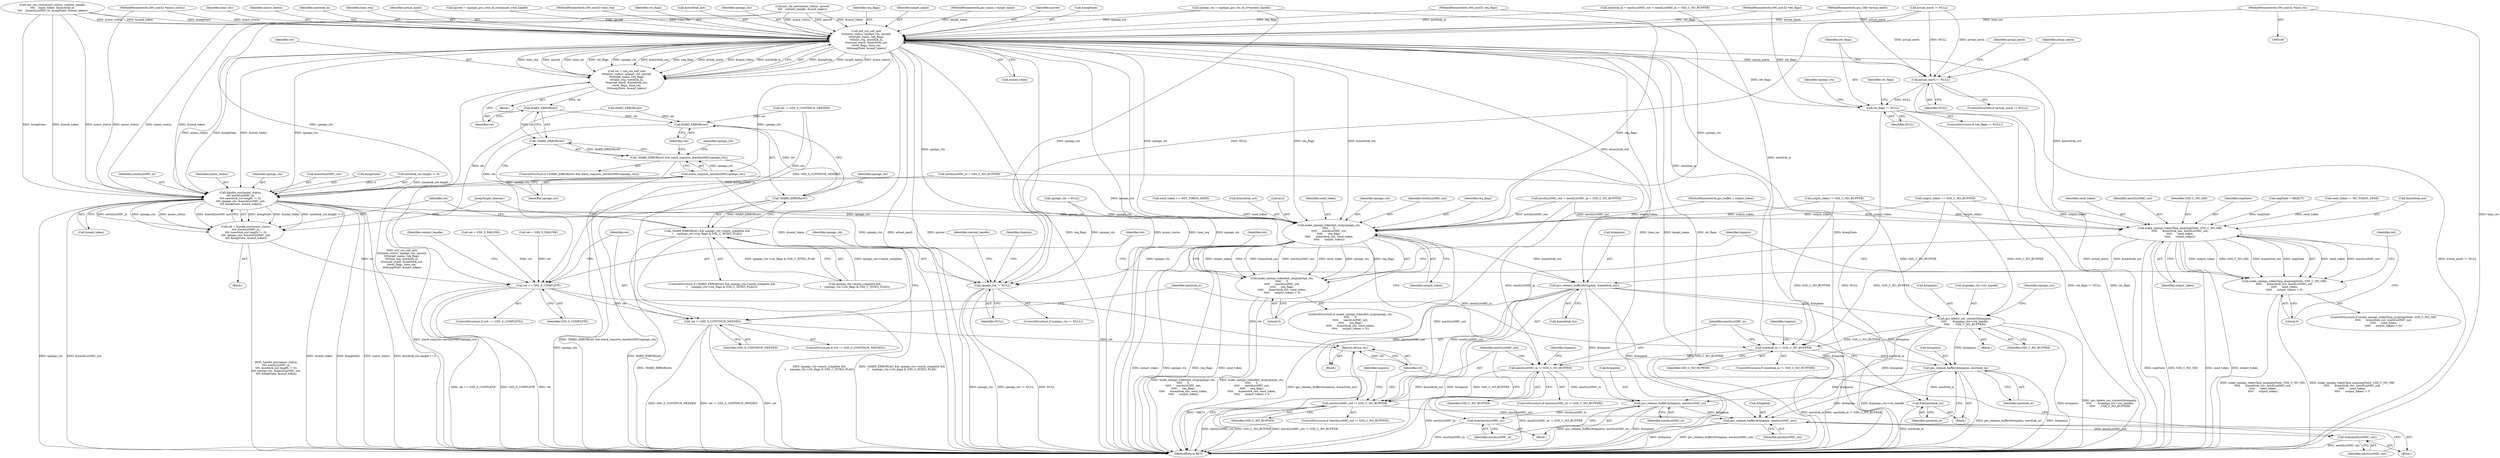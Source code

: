 digraph "0_krb5_b51b33f2bc5d1497ddf5bd107f791c101695000d_12@pointer" {
"1000121" [label="(MethodParameterIn,OM_uint32 *time_rec)"];
"1000262" [label="(Call,init_ctx_call_init(\n\t\t\tminor_status, spnego_ctx, spcred,\n\t\t\ttarget_name, req_flags,\n\t\t\ttime_req, mechtok_in,\n\t\t\tactual_mech, &mechtok_out,\n\t\t\tret_flags, time_rec,\n\t\t\t&negState, &send_token))"];
"1000260" [label="(Call,ret = init_ctx_call_init(\n\t\t\tminor_status, spnego_ctx, spcred,\n\t\t\ttarget_name, req_flags,\n\t\t\ttime_req, mechtok_in,\n\t\t\tactual_mech, &mechtok_out,\n\t\t\tret_flags, time_rec,\n\t\t\t&negState, &send_token))"];
"1000282" [label="(Call,HARD_ERROR(ret))"];
"1000281" [label="(Call,!HARD_ERROR(ret))"];
"1000280" [label="(Call,!HARD_ERROR(ret) && mech_requires_mechlistMIC(spnego_ctx))"];
"1000294" [label="(Call,HARD_ERROR(ret))"];
"1000293" [label="(Call,!HARD_ERROR(ret))"];
"1000292" [label="(Call,!HARD_ERROR(ret) && spnego_ctx->mech_complete &&\n\t    (spnego_ctx->ctx_flags & GSS_C_INTEG_FLAG))"];
"1000372" [label="(Call,ret == GSS_S_COMPLETE)"];
"1000409" [label="(Call,ret != GSS_S_CONTINUE_NEEDED)"];
"1000466" [label="(Return,return ret;)"];
"1000284" [label="(Call,mech_requires_mechlistMIC(spnego_ctx))"];
"1000308" [label="(Call,handle_mic(minor_status,\n\t\t\t\t mechListMIC_in,\n\t\t\t\t (mechtok_out.length != 0),\n\t\t\t\t spnego_ctx, &mechListMIC_out,\n\t\t\t\t &negState, &send_token))"];
"1000306" [label="(Call,ret = handle_mic(minor_status,\n\t\t\t\t mechListMIC_in,\n\t\t\t\t (mechtok_out.length != 0),\n\t\t\t\t spnego_ctx, &mechListMIC_out,\n\t\t\t\t &negState, &send_token))"];
"1000331" [label="(Call,make_spnego_tokenInit_msg(spnego_ctx,\n\t\t\t\t\t      0,\n\t\t\t\t\t      mechListMIC_out,\n\t\t\t\t\t      req_flags,\n\t\t\t\t\t      &mechtok_out, send_token,\n\t\t\t\t\t      output_token))"];
"1000330" [label="(Call,make_spnego_tokenInit_msg(spnego_ctx,\n\t\t\t\t\t      0,\n\t\t\t\t\t      mechListMIC_out,\n\t\t\t\t\t      req_flags,\n\t\t\t\t\t      &mechtok_out, send_token,\n\t\t\t\t\t      output_token) < 0)"];
"1000366" [label="(Call,gss_release_buffer(&tmpmin, &mechtok_out))"];
"1000418" [label="(Call,gss_delete_sec_context(&tmpmin,\n\t\t\t\t\t       &spnego_ctx->ctx_handle,\n\t\t\t\t\t       GSS_C_NO_BUFFER))"];
"1000434" [label="(Call,mechtok_in != GSS_C_NO_BUFFER)"];
"1000438" [label="(Call,gss_release_buffer(&tmpmin, mechtok_in))"];
"1000442" [label="(Call,free(mechtok_in))"];
"1000449" [label="(Call,gss_release_buffer(&tmpmin, mechListMIC_in))"];
"1000453" [label="(Call,free(mechListMIC_in))"];
"1000460" [label="(Call,gss_release_buffer(&tmpmin, mechListMIC_out))"];
"1000464" [label="(Call,free(mechListMIC_out))"];
"1000445" [label="(Call,mechListMIC_in != GSS_C_NO_BUFFER)"];
"1000456" [label="(Call,mechListMIC_out != GSS_C_NO_BUFFER)"];
"1000414" [label="(Call,spnego_ctx != NULL)"];
"1000353" [label="(Call,make_spnego_tokenTarg_msg(negState, GSS_C_NO_OID,\n\t\t\t\t\t      &mechtok_out, mechListMIC_out,\n\t\t\t\t\t      send_token,\n\t\t\t\t\t      output_token))"];
"1000352" [label="(Call,make_spnego_tokenTarg_msg(negState, GSS_C_NO_OID,\n\t\t\t\t\t      &mechtok_out, mechListMIC_out,\n\t\t\t\t\t      send_token,\n\t\t\t\t\t      output_token) < 0)"];
"1000385" [label="(Call,actual_mech != NULL)"];
"1000395" [label="(Call,ret_flags != NULL)"];
"1000396" [label="(Identifier,ret_flags)"];
"1000465" [label="(Identifier,mechListMIC_out)"];
"1000281" [label="(Call,!HARD_ERROR(ret))"];
"1000244" [label="(Call,HARD_ERROR(ret))"];
"1000334" [label="(Identifier,mechListMIC_out)"];
"1000354" [label="(Identifier,negState)"];
"1000195" [label="(Call,actual_mech != NULL)"];
"1000296" [label="(Call,spnego_ctx->mech_complete &&\n\t    (spnego_ctx->ctx_flags & GSS_C_INTEG_FLAG))"];
"1000449" [label="(Call,gss_release_buffer(&tmpmin, mechListMIC_in))"];
"1000409" [label="(Call,ret != GSS_S_CONTINUE_NEEDED)"];
"1000282" [label="(Call,HARD_ERROR(ret))"];
"1000363" [label="(Call,ret = GSS_S_FAILURE)"];
"1000468" [label="(MethodReturn,RET)"];
"1000142" [label="(Call,spnego_ctx = NULL)"];
"1000452" [label="(Identifier,mechListMIC_in)"];
"1000330" [label="(Call,make_spnego_tokenInit_msg(spnego_ctx,\n\t\t\t\t\t      0,\n\t\t\t\t\t      mechListMIC_out,\n\t\t\t\t\t      req_flags,\n\t\t\t\t\t      &mechtok_out, send_token,\n\t\t\t\t\t      output_token) < 0)"];
"1000462" [label="(Identifier,tmpmin)"];
"1000386" [label="(Identifier,actual_mech)"];
"1000267" [label="(Identifier,req_flags)"];
"1000456" [label="(Call,mechListMIC_out != GSS_C_NO_BUFFER)"];
"1000266" [label="(Identifier,target_name)"];
"1000447" [label="(Identifier,GSS_C_NO_BUFFER)"];
"1000411" [label="(Identifier,GSS_S_CONTINUE_NEEDED)"];
"1000317" [label="(Call,&mechListMIC_out)"];
"1000351" [label="(ControlStructure,if (make_spnego_tokenTarg_msg(negState, GSS_C_NO_OID,\n\t\t\t\t\t      &mechtok_out, mechListMIC_out,\n\t\t\t\t\t      send_token,\n\t\t\t\t\t      output_token) < 0))"];
"1000331" [label="(Call,make_spnego_tokenInit_msg(spnego_ctx,\n\t\t\t\t\t      0,\n\t\t\t\t\t      mechListMIC_out,\n\t\t\t\t\t      req_flags,\n\t\t\t\t\t      &mechtok_out, send_token,\n\t\t\t\t\t      output_token))"];
"1000439" [label="(Call,&tmpmin)"];
"1000112" [label="(MethodParameterIn,gss_name_t target_name)"];
"1000280" [label="(Call,!HARD_ERROR(ret) && mech_requires_mechlistMIC(spnego_ctx))"];
"1000458" [label="(Identifier,GSS_C_NO_BUFFER)"];
"1000378" [label="(Identifier,context_handle)"];
"1000394" [label="(ControlStructure,if (ret_flags != NULL))"];
"1000413" [label="(ControlStructure,if (spnego_ctx != NULL))"];
"1000340" [label="(Literal,0)"];
"1000342" [label="(Call,ret = GSS_S_FAILURE)"];
"1000364" [label="(Identifier,ret)"];
"1000114" [label="(MethodParameterIn,OM_uint32 req_flags)"];
"1000277" [label="(Call,&send_token)"];
"1000166" [label="(Call,output_token != GSS_C_NO_BUFFER)"];
"1000335" [label="(Identifier,req_flags)"];
"1000121" [label="(MethodParameterIn,OM_uint32 *time_rec)"];
"1000455" [label="(ControlStructure,if (mechListMIC_out != GSS_C_NO_BUFFER))"];
"1000385" [label="(Call,actual_mech != NULL)"];
"1000400" [label="(Identifier,ret_flags)"];
"1000259" [label="(Block,)"];
"1000445" [label="(Call,mechListMIC_in != GSS_C_NO_BUFFER)"];
"1000417" [label="(Block,)"];
"1000408" [label="(ControlStructure,if (ret != GSS_S_CONTINUE_NEEDED))"];
"1000265" [label="(Identifier,spcred)"];
"1000118" [label="(MethodParameterIn,gss_OID *actual_mech)"];
"1000261" [label="(Identifier,ret)"];
"1000325" [label="(Call,send_token == INIT_TOKEN_SEND)"];
"1000284" [label="(Call,mech_requires_mechlistMIC(spnego_ctx))"];
"1000147" [label="(Call,mechtok_in = mechListMIC_out = mechListMIC_in = GSS_C_NO_BUFFER)"];
"1000275" [label="(Call,&negState)"];
"1000222" [label="(Call,ret != GSS_S_CONTINUE_NEEDED)"];
"1000415" [label="(Identifier,spnego_ctx)"];
"1000260" [label="(Call,ret = init_ctx_call_init(\n\t\t\tminor_status, spnego_ctx, spcred,\n\t\t\ttarget_name, req_flags,\n\t\t\ttime_req, mechtok_in,\n\t\t\tactual_mech, &mechtok_out,\n\t\t\tret_flags, time_rec,\n\t\t\t&negState, &send_token))"];
"1000274" [label="(Identifier,time_rec)"];
"1000442" [label="(Call,free(mechtok_in))"];
"1000366" [label="(Call,gss_release_buffer(&tmpmin, &mechtok_out))"];
"1000298" [label="(Identifier,spnego_ctx)"];
"1000431" [label="(Identifier,context_handle)"];
"1000305" [label="(Block,)"];
"1000450" [label="(Call,&tmpmin)"];
"1000263" [label="(Identifier,minor_status)"];
"1000463" [label="(Identifier,mechListMIC_out)"];
"1000285" [label="(Identifier,spnego_ctx)"];
"1000295" [label="(Identifier,ret)"];
"1000269" [label="(Identifier,mechtok_in)"];
"1000460" [label="(Call,gss_release_buffer(&tmpmin, mechListMIC_out))"];
"1000352" [label="(Call,make_spnego_tokenTarg_msg(negState, GSS_C_NO_OID,\n\t\t\t\t\t      &mechtok_out, mechListMIC_out,\n\t\t\t\t\t      send_token,\n\t\t\t\t\t      output_token) < 0)"];
"1000279" [label="(ControlStructure,if (!HARD_ERROR(ret) && mech_requires_mechlistMIC(spnego_ctx)))"];
"1000459" [label="(Block,)"];
"1000416" [label="(Identifier,NULL)"];
"1000262" [label="(Call,init_ctx_call_init(\n\t\t\tminor_status, spnego_ctx, spcred,\n\t\t\ttarget_name, req_flags,\n\t\t\ttime_req, mechtok_in,\n\t\t\tactual_mech, &mechtok_out,\n\t\t\tret_flags, time_rec,\n\t\t\t&negState, &send_token))"];
"1000336" [label="(Call,&mechtok_out)"];
"1000438" [label="(Call,gss_release_buffer(&tmpmin, mechtok_in))"];
"1000154" [label="(Call,negState = REJECT)"];
"1000373" [label="(Identifier,ret)"];
"1000283" [label="(Identifier,ret)"];
"1000119" [label="(MethodParameterIn,gss_buffer_t output_token)"];
"1000268" [label="(Identifier,time_req)"];
"1000457" [label="(Identifier,mechListMIC_out)"];
"1000323" [label="(JumpTarget,cleanup:)"];
"1000353" [label="(Call,make_spnego_tokenTarg_msg(negState, GSS_C_NO_OID,\n\t\t\t\t\t      &mechtok_out, mechListMIC_out,\n\t\t\t\t\t      send_token,\n\t\t\t\t\t      output_token))"];
"1000443" [label="(Identifier,mechtok_in)"];
"1000387" [label="(Identifier,NULL)"];
"1000466" [label="(Return,return ret;)"];
"1000395" [label="(Call,ret_flags != NULL)"];
"1000374" [label="(Identifier,GSS_S_COMPLETE)"];
"1000270" [label="(Identifier,actual_mech)"];
"1000308" [label="(Call,handle_mic(minor_status,\n\t\t\t\t mechListMIC_in,\n\t\t\t\t (mechtok_out.length != 0),\n\t\t\t\t spnego_ctx, &mechListMIC_out,\n\t\t\t\t &negState, &send_token))"];
"1000464" [label="(Call,free(mechListMIC_out))"];
"1000151" [label="(Call,mechListMIC_in = GSS_C_NO_BUFFER)"];
"1000421" [label="(Call,&spnego_ctx->ctx_handle)"];
"1000311" [label="(Call,mechtok_out.length != 0)"];
"1000347" [label="(Call,send_token != NO_TOKEN_SEND)"];
"1000397" [label="(Identifier,NULL)"];
"1000356" [label="(Call,&mechtok_out)"];
"1000310" [label="(Identifier,mechListMIC_in)"];
"1000309" [label="(Identifier,minor_status)"];
"1000202" [label="(Call,spcred = (spnego_gss_cred_id_t)claimant_cred_handle)"];
"1000425" [label="(Identifier,GSS_C_NO_BUFFER)"];
"1000339" [label="(Identifier,output_token)"];
"1000149" [label="(Call,mechListMIC_out = mechListMIC_in = GSS_C_NO_BUFFER)"];
"1000371" [label="(ControlStructure,if (ret == GSS_S_COMPLETE))"];
"1000367" [label="(Call,&tmpmin)"];
"1000122" [label="(Block,)"];
"1000414" [label="(Call,spnego_ctx != NULL)"];
"1000433" [label="(ControlStructure,if (mechtok_in != GSS_C_NO_BUFFER))"];
"1000333" [label="(Literal,0)"];
"1000231" [label="(Call,init_ctx_cont(minor_status, context_handle,\n\t\t\t\t    input_token, &mechtok_in,\n\t\t\t\t    &mechListMIC_in, &negState, &send_token))"];
"1000329" [label="(ControlStructure,if (make_spnego_tokenInit_msg(spnego_ctx,\n\t\t\t\t\t      0,\n\t\t\t\t\t      mechListMIC_out,\n\t\t\t\t\t      req_flags,\n\t\t\t\t\t      &mechtok_out, send_token,\n\t\t\t\t\t      output_token) < 0))"];
"1000437" [label="(Block,)"];
"1000248" [label="(Call,spnego_ctx = (spnego_gss_ctx_id_t)*context_handle)"];
"1000360" [label="(Identifier,output_token)"];
"1000307" [label="(Identifier,ret)"];
"1000390" [label="(Identifier,actual_mech)"];
"1000454" [label="(Identifier,mechListMIC_in)"];
"1000338" [label="(Identifier,send_token)"];
"1000451" [label="(Identifier,tmpmin)"];
"1000291" [label="(ControlStructure,if (!HARD_ERROR(ret) && spnego_ctx->mech_complete &&\n\t    (spnego_ctx->ctx_flags & GSS_C_INTEG_FLAG)))"];
"1000361" [label="(Literal,0)"];
"1000109" [label="(MethodParameterIn,OM_uint32 *minor_status)"];
"1000428" [label="(Identifier,spnego_ctx)"];
"1000372" [label="(Call,ret == GSS_S_COMPLETE)"];
"1000446" [label="(Identifier,mechListMIC_in)"];
"1000369" [label="(Call,&mechtok_out)"];
"1000384" [label="(ControlStructure,if (actual_mech != NULL))"];
"1000321" [label="(Call,&send_token)"];
"1000294" [label="(Call,HARD_ERROR(ret))"];
"1000316" [label="(Identifier,spnego_ctx)"];
"1000115" [label="(MethodParameterIn,OM_uint32 time_req)"];
"1000273" [label="(Identifier,ret_flags)"];
"1000436" [label="(Identifier,GSS_C_NO_BUFFER)"];
"1000186" [label="(Call,output_token == GSS_C_NO_BUFFER)"];
"1000319" [label="(Call,&negState)"];
"1000332" [label="(Identifier,spnego_ctx)"];
"1000359" [label="(Identifier,send_token)"];
"1000440" [label="(Identifier,tmpmin)"];
"1000467" [label="(Identifier,ret)"];
"1000358" [label="(Identifier,mechListMIC_out)"];
"1000355" [label="(Identifier,GSS_C_NO_OID)"];
"1000406" [label="(Identifier,spnego_ctx)"];
"1000271" [label="(Call,&mechtok_out)"];
"1000448" [label="(Block,)"];
"1000292" [label="(Call,!HARD_ERROR(ret) && spnego_ctx->mech_complete &&\n\t    (spnego_ctx->ctx_flags & GSS_C_INTEG_FLAG))"];
"1000306" [label="(Call,ret = handle_mic(minor_status,\n\t\t\t\t mechListMIC_in,\n\t\t\t\t (mechtok_out.length != 0),\n\t\t\t\t spnego_ctx, &mechListMIC_out,\n\t\t\t\t &negState, &send_token))"];
"1000120" [label="(MethodParameterIn,OM_uint32 *ret_flags)"];
"1000461" [label="(Call,&tmpmin)"];
"1000420" [label="(Identifier,tmpmin)"];
"1000453" [label="(Call,free(mechListMIC_in))"];
"1000419" [label="(Call,&tmpmin)"];
"1000288" [label="(Identifier,spnego_ctx)"];
"1000264" [label="(Identifier,spnego_ctx)"];
"1000410" [label="(Identifier,ret)"];
"1000444" [label="(ControlStructure,if (mechListMIC_in != GSS_C_NO_BUFFER))"];
"1000343" [label="(Identifier,ret)"];
"1000434" [label="(Call,mechtok_in != GSS_C_NO_BUFFER)"];
"1000435" [label="(Identifier,mechtok_in)"];
"1000418" [label="(Call,gss_delete_sec_context(&tmpmin,\n\t\t\t\t\t       &spnego_ctx->ctx_handle,\n\t\t\t\t\t       GSS_C_NO_BUFFER))"];
"1000368" [label="(Identifier,tmpmin)"];
"1000293" [label="(Call,!HARD_ERROR(ret))"];
"1000441" [label="(Identifier,mechtok_in)"];
"1000215" [label="(Call,init_ctx_new(minor_status, spcred,\n\t\t\t\t   context_handle, &send_token))"];
"1000121" -> "1000108"  [label="AST: "];
"1000121" -> "1000468"  [label="DDG: time_rec"];
"1000121" -> "1000262"  [label="DDG: time_rec"];
"1000262" -> "1000260"  [label="AST: "];
"1000262" -> "1000277"  [label="CFG: "];
"1000263" -> "1000262"  [label="AST: "];
"1000264" -> "1000262"  [label="AST: "];
"1000265" -> "1000262"  [label="AST: "];
"1000266" -> "1000262"  [label="AST: "];
"1000267" -> "1000262"  [label="AST: "];
"1000268" -> "1000262"  [label="AST: "];
"1000269" -> "1000262"  [label="AST: "];
"1000270" -> "1000262"  [label="AST: "];
"1000271" -> "1000262"  [label="AST: "];
"1000273" -> "1000262"  [label="AST: "];
"1000274" -> "1000262"  [label="AST: "];
"1000275" -> "1000262"  [label="AST: "];
"1000277" -> "1000262"  [label="AST: "];
"1000260" -> "1000262"  [label="CFG: "];
"1000262" -> "1000468"  [label="DDG: &negState"];
"1000262" -> "1000468"  [label="DDG: spcred"];
"1000262" -> "1000468"  [label="DDG: req_flags"];
"1000262" -> "1000468"  [label="DDG: time_req"];
"1000262" -> "1000468"  [label="DDG: minor_status"];
"1000262" -> "1000468"  [label="DDG: spnego_ctx"];
"1000262" -> "1000468"  [label="DDG: time_rec"];
"1000262" -> "1000468"  [label="DDG: target_name"];
"1000262" -> "1000468"  [label="DDG: ret_flags"];
"1000262" -> "1000468"  [label="DDG: &send_token"];
"1000262" -> "1000468"  [label="DDG: actual_mech"];
"1000262" -> "1000260"  [label="DDG: &negState"];
"1000262" -> "1000260"  [label="DDG: target_name"];
"1000262" -> "1000260"  [label="DDG: minor_status"];
"1000262" -> "1000260"  [label="DDG: time_req"];
"1000262" -> "1000260"  [label="DDG: spcred"];
"1000262" -> "1000260"  [label="DDG: time_rec"];
"1000262" -> "1000260"  [label="DDG: ret_flags"];
"1000262" -> "1000260"  [label="DDG: spnego_ctx"];
"1000262" -> "1000260"  [label="DDG: &mechtok_out"];
"1000262" -> "1000260"  [label="DDG: req_flags"];
"1000262" -> "1000260"  [label="DDG: actual_mech"];
"1000262" -> "1000260"  [label="DDG: &send_token"];
"1000262" -> "1000260"  [label="DDG: mechtok_in"];
"1000215" -> "1000262"  [label="DDG: minor_status"];
"1000215" -> "1000262"  [label="DDG: spcred"];
"1000215" -> "1000262"  [label="DDG: &send_token"];
"1000231" -> "1000262"  [label="DDG: minor_status"];
"1000231" -> "1000262"  [label="DDG: &negState"];
"1000231" -> "1000262"  [label="DDG: &send_token"];
"1000109" -> "1000262"  [label="DDG: minor_status"];
"1000248" -> "1000262"  [label="DDG: spnego_ctx"];
"1000202" -> "1000262"  [label="DDG: spcred"];
"1000112" -> "1000262"  [label="DDG: target_name"];
"1000114" -> "1000262"  [label="DDG: req_flags"];
"1000115" -> "1000262"  [label="DDG: time_req"];
"1000147" -> "1000262"  [label="DDG: mechtok_in"];
"1000195" -> "1000262"  [label="DDG: actual_mech"];
"1000118" -> "1000262"  [label="DDG: actual_mech"];
"1000120" -> "1000262"  [label="DDG: ret_flags"];
"1000262" -> "1000284"  [label="DDG: spnego_ctx"];
"1000262" -> "1000308"  [label="DDG: minor_status"];
"1000262" -> "1000308"  [label="DDG: spnego_ctx"];
"1000262" -> "1000308"  [label="DDG: &negState"];
"1000262" -> "1000308"  [label="DDG: &send_token"];
"1000262" -> "1000331"  [label="DDG: spnego_ctx"];
"1000262" -> "1000331"  [label="DDG: req_flags"];
"1000262" -> "1000331"  [label="DDG: &mechtok_out"];
"1000262" -> "1000353"  [label="DDG: &mechtok_out"];
"1000262" -> "1000366"  [label="DDG: &mechtok_out"];
"1000262" -> "1000385"  [label="DDG: actual_mech"];
"1000262" -> "1000395"  [label="DDG: ret_flags"];
"1000262" -> "1000414"  [label="DDG: spnego_ctx"];
"1000262" -> "1000434"  [label="DDG: mechtok_in"];
"1000260" -> "1000259"  [label="AST: "];
"1000261" -> "1000260"  [label="AST: "];
"1000283" -> "1000260"  [label="CFG: "];
"1000260" -> "1000468"  [label="DDG: init_ctx_call_init(\n\t\t\tminor_status, spnego_ctx, spcred,\n\t\t\ttarget_name, req_flags,\n\t\t\ttime_req, mechtok_in,\n\t\t\tactual_mech, &mechtok_out,\n\t\t\tret_flags, time_rec,\n\t\t\t&negState, &send_token)"];
"1000260" -> "1000282"  [label="DDG: ret"];
"1000282" -> "1000281"  [label="AST: "];
"1000282" -> "1000283"  [label="CFG: "];
"1000283" -> "1000282"  [label="AST: "];
"1000281" -> "1000282"  [label="CFG: "];
"1000282" -> "1000281"  [label="DDG: ret"];
"1000282" -> "1000294"  [label="DDG: ret"];
"1000281" -> "1000280"  [label="AST: "];
"1000285" -> "1000281"  [label="CFG: "];
"1000280" -> "1000281"  [label="CFG: "];
"1000281" -> "1000280"  [label="DDG: HARD_ERROR(ret)"];
"1000280" -> "1000279"  [label="AST: "];
"1000280" -> "1000284"  [label="CFG: "];
"1000284" -> "1000280"  [label="AST: "];
"1000288" -> "1000280"  [label="CFG: "];
"1000295" -> "1000280"  [label="CFG: "];
"1000280" -> "1000468"  [label="DDG: mech_requires_mechlistMIC(spnego_ctx)"];
"1000280" -> "1000468"  [label="DDG: !HARD_ERROR(ret) && mech_requires_mechlistMIC(spnego_ctx)"];
"1000284" -> "1000280"  [label="DDG: spnego_ctx"];
"1000294" -> "1000293"  [label="AST: "];
"1000294" -> "1000295"  [label="CFG: "];
"1000295" -> "1000294"  [label="AST: "];
"1000293" -> "1000294"  [label="CFG: "];
"1000294" -> "1000293"  [label="DDG: ret"];
"1000222" -> "1000294"  [label="DDG: ret"];
"1000244" -> "1000294"  [label="DDG: ret"];
"1000294" -> "1000372"  [label="DDG: ret"];
"1000293" -> "1000292"  [label="AST: "];
"1000298" -> "1000293"  [label="CFG: "];
"1000292" -> "1000293"  [label="CFG: "];
"1000293" -> "1000468"  [label="DDG: HARD_ERROR(ret)"];
"1000293" -> "1000292"  [label="DDG: HARD_ERROR(ret)"];
"1000292" -> "1000291"  [label="AST: "];
"1000292" -> "1000296"  [label="CFG: "];
"1000296" -> "1000292"  [label="AST: "];
"1000307" -> "1000292"  [label="CFG: "];
"1000323" -> "1000292"  [label="CFG: "];
"1000292" -> "1000468"  [label="DDG: !HARD_ERROR(ret) && spnego_ctx->mech_complete &&\n\t    (spnego_ctx->ctx_flags & GSS_C_INTEG_FLAG)"];
"1000292" -> "1000468"  [label="DDG: !HARD_ERROR(ret)"];
"1000292" -> "1000468"  [label="DDG: spnego_ctx->mech_complete &&\n\t    (spnego_ctx->ctx_flags & GSS_C_INTEG_FLAG)"];
"1000296" -> "1000292"  [label="DDG: spnego_ctx->mech_complete"];
"1000296" -> "1000292"  [label="DDG: spnego_ctx->ctx_flags & GSS_C_INTEG_FLAG"];
"1000372" -> "1000371"  [label="AST: "];
"1000372" -> "1000374"  [label="CFG: "];
"1000373" -> "1000372"  [label="AST: "];
"1000374" -> "1000372"  [label="AST: "];
"1000378" -> "1000372"  [label="CFG: "];
"1000410" -> "1000372"  [label="CFG: "];
"1000372" -> "1000468"  [label="DDG: ret"];
"1000372" -> "1000468"  [label="DDG: ret == GSS_S_COMPLETE"];
"1000372" -> "1000468"  [label="DDG: GSS_S_COMPLETE"];
"1000222" -> "1000372"  [label="DDG: ret"];
"1000342" -> "1000372"  [label="DDG: ret"];
"1000363" -> "1000372"  [label="DDG: ret"];
"1000306" -> "1000372"  [label="DDG: ret"];
"1000244" -> "1000372"  [label="DDG: ret"];
"1000372" -> "1000409"  [label="DDG: ret"];
"1000372" -> "1000466"  [label="DDG: ret"];
"1000409" -> "1000408"  [label="AST: "];
"1000409" -> "1000411"  [label="CFG: "];
"1000410" -> "1000409"  [label="AST: "];
"1000411" -> "1000409"  [label="AST: "];
"1000415" -> "1000409"  [label="CFG: "];
"1000435" -> "1000409"  [label="CFG: "];
"1000409" -> "1000468"  [label="DDG: GSS_S_CONTINUE_NEEDED"];
"1000409" -> "1000468"  [label="DDG: ret != GSS_S_CONTINUE_NEEDED"];
"1000409" -> "1000468"  [label="DDG: ret"];
"1000222" -> "1000409"  [label="DDG: GSS_S_CONTINUE_NEEDED"];
"1000409" -> "1000466"  [label="DDG: ret"];
"1000466" -> "1000122"  [label="AST: "];
"1000466" -> "1000467"  [label="CFG: "];
"1000467" -> "1000466"  [label="AST: "];
"1000468" -> "1000466"  [label="CFG: "];
"1000466" -> "1000468"  [label="DDG: <RET>"];
"1000467" -> "1000466"  [label="DDG: ret"];
"1000284" -> "1000285"  [label="CFG: "];
"1000285" -> "1000284"  [label="AST: "];
"1000284" -> "1000468"  [label="DDG: spnego_ctx"];
"1000284" -> "1000308"  [label="DDG: spnego_ctx"];
"1000284" -> "1000331"  [label="DDG: spnego_ctx"];
"1000284" -> "1000414"  [label="DDG: spnego_ctx"];
"1000308" -> "1000306"  [label="AST: "];
"1000308" -> "1000321"  [label="CFG: "];
"1000309" -> "1000308"  [label="AST: "];
"1000310" -> "1000308"  [label="AST: "];
"1000311" -> "1000308"  [label="AST: "];
"1000316" -> "1000308"  [label="AST: "];
"1000317" -> "1000308"  [label="AST: "];
"1000319" -> "1000308"  [label="AST: "];
"1000321" -> "1000308"  [label="AST: "];
"1000306" -> "1000308"  [label="CFG: "];
"1000308" -> "1000468"  [label="DDG: minor_status"];
"1000308" -> "1000468"  [label="DDG: spnego_ctx"];
"1000308" -> "1000468"  [label="DDG: mechtok_out.length != 0"];
"1000308" -> "1000468"  [label="DDG: &negState"];
"1000308" -> "1000468"  [label="DDG: &send_token"];
"1000308" -> "1000468"  [label="DDG: &mechListMIC_out"];
"1000308" -> "1000306"  [label="DDG: &negState"];
"1000308" -> "1000306"  [label="DDG: &send_token"];
"1000308" -> "1000306"  [label="DDG: mechtok_out.length != 0"];
"1000308" -> "1000306"  [label="DDG: mechListMIC_in"];
"1000308" -> "1000306"  [label="DDG: spnego_ctx"];
"1000308" -> "1000306"  [label="DDG: minor_status"];
"1000308" -> "1000306"  [label="DDG: &mechListMIC_out"];
"1000215" -> "1000308"  [label="DDG: minor_status"];
"1000215" -> "1000308"  [label="DDG: &send_token"];
"1000231" -> "1000308"  [label="DDG: minor_status"];
"1000231" -> "1000308"  [label="DDG: &negState"];
"1000231" -> "1000308"  [label="DDG: &send_token"];
"1000109" -> "1000308"  [label="DDG: minor_status"];
"1000151" -> "1000308"  [label="DDG: mechListMIC_in"];
"1000311" -> "1000308"  [label="DDG: mechtok_out.length"];
"1000311" -> "1000308"  [label="DDG: 0"];
"1000248" -> "1000308"  [label="DDG: spnego_ctx"];
"1000308" -> "1000331"  [label="DDG: spnego_ctx"];
"1000308" -> "1000414"  [label="DDG: spnego_ctx"];
"1000308" -> "1000445"  [label="DDG: mechListMIC_in"];
"1000306" -> "1000305"  [label="AST: "];
"1000307" -> "1000306"  [label="AST: "];
"1000323" -> "1000306"  [label="CFG: "];
"1000306" -> "1000468"  [label="DDG: handle_mic(minor_status,\n\t\t\t\t mechListMIC_in,\n\t\t\t\t (mechtok_out.length != 0),\n\t\t\t\t spnego_ctx, &mechListMIC_out,\n\t\t\t\t &negState, &send_token)"];
"1000331" -> "1000330"  [label="AST: "];
"1000331" -> "1000339"  [label="CFG: "];
"1000332" -> "1000331"  [label="AST: "];
"1000333" -> "1000331"  [label="AST: "];
"1000334" -> "1000331"  [label="AST: "];
"1000335" -> "1000331"  [label="AST: "];
"1000336" -> "1000331"  [label="AST: "];
"1000338" -> "1000331"  [label="AST: "];
"1000339" -> "1000331"  [label="AST: "];
"1000340" -> "1000331"  [label="CFG: "];
"1000331" -> "1000468"  [label="DDG: output_token"];
"1000331" -> "1000468"  [label="DDG: spnego_ctx"];
"1000331" -> "1000468"  [label="DDG: send_token"];
"1000331" -> "1000468"  [label="DDG: req_flags"];
"1000331" -> "1000330"  [label="DDG: output_token"];
"1000331" -> "1000330"  [label="DDG: 0"];
"1000331" -> "1000330"  [label="DDG: &mechtok_out"];
"1000331" -> "1000330"  [label="DDG: mechListMIC_out"];
"1000331" -> "1000330"  [label="DDG: send_token"];
"1000331" -> "1000330"  [label="DDG: spnego_ctx"];
"1000331" -> "1000330"  [label="DDG: req_flags"];
"1000142" -> "1000331"  [label="DDG: spnego_ctx"];
"1000248" -> "1000331"  [label="DDG: spnego_ctx"];
"1000149" -> "1000331"  [label="DDG: mechListMIC_out"];
"1000114" -> "1000331"  [label="DDG: req_flags"];
"1000325" -> "1000331"  [label="DDG: send_token"];
"1000186" -> "1000331"  [label="DDG: output_token"];
"1000166" -> "1000331"  [label="DDG: output_token"];
"1000119" -> "1000331"  [label="DDG: output_token"];
"1000331" -> "1000366"  [label="DDG: &mechtok_out"];
"1000331" -> "1000414"  [label="DDG: spnego_ctx"];
"1000331" -> "1000456"  [label="DDG: mechListMIC_out"];
"1000330" -> "1000329"  [label="AST: "];
"1000330" -> "1000340"  [label="CFG: "];
"1000340" -> "1000330"  [label="AST: "];
"1000343" -> "1000330"  [label="CFG: "];
"1000368" -> "1000330"  [label="CFG: "];
"1000330" -> "1000468"  [label="DDG: make_spnego_tokenInit_msg(spnego_ctx,\n\t\t\t\t\t      0,\n\t\t\t\t\t      mechListMIC_out,\n\t\t\t\t\t      req_flags,\n\t\t\t\t\t      &mechtok_out, send_token,\n\t\t\t\t\t      output_token)"];
"1000330" -> "1000468"  [label="DDG: make_spnego_tokenInit_msg(spnego_ctx,\n\t\t\t\t\t      0,\n\t\t\t\t\t      mechListMIC_out,\n\t\t\t\t\t      req_flags,\n\t\t\t\t\t      &mechtok_out, send_token,\n\t\t\t\t\t      output_token) < 0"];
"1000366" -> "1000122"  [label="AST: "];
"1000366" -> "1000369"  [label="CFG: "];
"1000367" -> "1000366"  [label="AST: "];
"1000369" -> "1000366"  [label="AST: "];
"1000373" -> "1000366"  [label="CFG: "];
"1000366" -> "1000468"  [label="DDG: &mechtok_out"];
"1000366" -> "1000468"  [label="DDG: &tmpmin"];
"1000366" -> "1000468"  [label="DDG: gss_release_buffer(&tmpmin, &mechtok_out)"];
"1000353" -> "1000366"  [label="DDG: &mechtok_out"];
"1000366" -> "1000418"  [label="DDG: &tmpmin"];
"1000366" -> "1000438"  [label="DDG: &tmpmin"];
"1000366" -> "1000449"  [label="DDG: &tmpmin"];
"1000366" -> "1000460"  [label="DDG: &tmpmin"];
"1000418" -> "1000417"  [label="AST: "];
"1000418" -> "1000425"  [label="CFG: "];
"1000419" -> "1000418"  [label="AST: "];
"1000421" -> "1000418"  [label="AST: "];
"1000425" -> "1000418"  [label="AST: "];
"1000428" -> "1000418"  [label="CFG: "];
"1000418" -> "1000468"  [label="DDG: gss_delete_sec_context(&tmpmin,\n\t\t\t\t\t       &spnego_ctx->ctx_handle,\n\t\t\t\t\t       GSS_C_NO_BUFFER)"];
"1000418" -> "1000468"  [label="DDG: &spnego_ctx->ctx_handle"];
"1000418" -> "1000468"  [label="DDG: &tmpmin"];
"1000186" -> "1000418"  [label="DDG: GSS_C_NO_BUFFER"];
"1000166" -> "1000418"  [label="DDG: GSS_C_NO_BUFFER"];
"1000418" -> "1000434"  [label="DDG: GSS_C_NO_BUFFER"];
"1000418" -> "1000438"  [label="DDG: &tmpmin"];
"1000418" -> "1000449"  [label="DDG: &tmpmin"];
"1000418" -> "1000460"  [label="DDG: &tmpmin"];
"1000434" -> "1000433"  [label="AST: "];
"1000434" -> "1000436"  [label="CFG: "];
"1000435" -> "1000434"  [label="AST: "];
"1000436" -> "1000434"  [label="AST: "];
"1000440" -> "1000434"  [label="CFG: "];
"1000446" -> "1000434"  [label="CFG: "];
"1000434" -> "1000468"  [label="DDG: mechtok_in != GSS_C_NO_BUFFER"];
"1000434" -> "1000468"  [label="DDG: mechtok_in"];
"1000147" -> "1000434"  [label="DDG: mechtok_in"];
"1000186" -> "1000434"  [label="DDG: GSS_C_NO_BUFFER"];
"1000166" -> "1000434"  [label="DDG: GSS_C_NO_BUFFER"];
"1000434" -> "1000438"  [label="DDG: mechtok_in"];
"1000434" -> "1000445"  [label="DDG: GSS_C_NO_BUFFER"];
"1000438" -> "1000437"  [label="AST: "];
"1000438" -> "1000441"  [label="CFG: "];
"1000439" -> "1000438"  [label="AST: "];
"1000441" -> "1000438"  [label="AST: "];
"1000443" -> "1000438"  [label="CFG: "];
"1000438" -> "1000468"  [label="DDG: gss_release_buffer(&tmpmin, mechtok_in)"];
"1000438" -> "1000468"  [label="DDG: &tmpmin"];
"1000438" -> "1000442"  [label="DDG: mechtok_in"];
"1000438" -> "1000449"  [label="DDG: &tmpmin"];
"1000438" -> "1000460"  [label="DDG: &tmpmin"];
"1000442" -> "1000437"  [label="AST: "];
"1000442" -> "1000443"  [label="CFG: "];
"1000443" -> "1000442"  [label="AST: "];
"1000446" -> "1000442"  [label="CFG: "];
"1000442" -> "1000468"  [label="DDG: mechtok_in"];
"1000449" -> "1000448"  [label="AST: "];
"1000449" -> "1000452"  [label="CFG: "];
"1000450" -> "1000449"  [label="AST: "];
"1000452" -> "1000449"  [label="AST: "];
"1000454" -> "1000449"  [label="CFG: "];
"1000449" -> "1000468"  [label="DDG: &tmpmin"];
"1000449" -> "1000468"  [label="DDG: gss_release_buffer(&tmpmin, mechListMIC_in)"];
"1000445" -> "1000449"  [label="DDG: mechListMIC_in"];
"1000449" -> "1000453"  [label="DDG: mechListMIC_in"];
"1000449" -> "1000460"  [label="DDG: &tmpmin"];
"1000453" -> "1000448"  [label="AST: "];
"1000453" -> "1000454"  [label="CFG: "];
"1000454" -> "1000453"  [label="AST: "];
"1000457" -> "1000453"  [label="CFG: "];
"1000453" -> "1000468"  [label="DDG: mechListMIC_in"];
"1000460" -> "1000459"  [label="AST: "];
"1000460" -> "1000463"  [label="CFG: "];
"1000461" -> "1000460"  [label="AST: "];
"1000463" -> "1000460"  [label="AST: "];
"1000465" -> "1000460"  [label="CFG: "];
"1000460" -> "1000468"  [label="DDG: gss_release_buffer(&tmpmin, mechListMIC_out)"];
"1000460" -> "1000468"  [label="DDG: &tmpmin"];
"1000456" -> "1000460"  [label="DDG: mechListMIC_out"];
"1000460" -> "1000464"  [label="DDG: mechListMIC_out"];
"1000464" -> "1000459"  [label="AST: "];
"1000464" -> "1000465"  [label="CFG: "];
"1000465" -> "1000464"  [label="AST: "];
"1000467" -> "1000464"  [label="CFG: "];
"1000464" -> "1000468"  [label="DDG: mechListMIC_out"];
"1000445" -> "1000444"  [label="AST: "];
"1000445" -> "1000447"  [label="CFG: "];
"1000446" -> "1000445"  [label="AST: "];
"1000447" -> "1000445"  [label="AST: "];
"1000451" -> "1000445"  [label="CFG: "];
"1000457" -> "1000445"  [label="CFG: "];
"1000445" -> "1000468"  [label="DDG: mechListMIC_in"];
"1000445" -> "1000468"  [label="DDG: mechListMIC_in != GSS_C_NO_BUFFER"];
"1000151" -> "1000445"  [label="DDG: mechListMIC_in"];
"1000445" -> "1000456"  [label="DDG: GSS_C_NO_BUFFER"];
"1000456" -> "1000455"  [label="AST: "];
"1000456" -> "1000458"  [label="CFG: "];
"1000457" -> "1000456"  [label="AST: "];
"1000458" -> "1000456"  [label="AST: "];
"1000462" -> "1000456"  [label="CFG: "];
"1000467" -> "1000456"  [label="CFG: "];
"1000456" -> "1000468"  [label="DDG: mechListMIC_out"];
"1000456" -> "1000468"  [label="DDG: GSS_C_NO_BUFFER"];
"1000456" -> "1000468"  [label="DDG: mechListMIC_out != GSS_C_NO_BUFFER"];
"1000353" -> "1000456"  [label="DDG: mechListMIC_out"];
"1000149" -> "1000456"  [label="DDG: mechListMIC_out"];
"1000414" -> "1000413"  [label="AST: "];
"1000414" -> "1000416"  [label="CFG: "];
"1000415" -> "1000414"  [label="AST: "];
"1000416" -> "1000414"  [label="AST: "];
"1000420" -> "1000414"  [label="CFG: "];
"1000431" -> "1000414"  [label="CFG: "];
"1000414" -> "1000468"  [label="DDG: spnego_ctx != NULL"];
"1000414" -> "1000468"  [label="DDG: NULL"];
"1000414" -> "1000468"  [label="DDG: spnego_ctx"];
"1000142" -> "1000414"  [label="DDG: spnego_ctx"];
"1000248" -> "1000414"  [label="DDG: spnego_ctx"];
"1000195" -> "1000414"  [label="DDG: NULL"];
"1000353" -> "1000352"  [label="AST: "];
"1000353" -> "1000360"  [label="CFG: "];
"1000354" -> "1000353"  [label="AST: "];
"1000355" -> "1000353"  [label="AST: "];
"1000356" -> "1000353"  [label="AST: "];
"1000358" -> "1000353"  [label="AST: "];
"1000359" -> "1000353"  [label="AST: "];
"1000360" -> "1000353"  [label="AST: "];
"1000361" -> "1000353"  [label="CFG: "];
"1000353" -> "1000468"  [label="DDG: output_token"];
"1000353" -> "1000468"  [label="DDG: negState"];
"1000353" -> "1000468"  [label="DDG: GSS_C_NO_OID"];
"1000353" -> "1000468"  [label="DDG: send_token"];
"1000353" -> "1000352"  [label="DDG: send_token"];
"1000353" -> "1000352"  [label="DDG: mechListMIC_out"];
"1000353" -> "1000352"  [label="DDG: output_token"];
"1000353" -> "1000352"  [label="DDG: GSS_C_NO_OID"];
"1000353" -> "1000352"  [label="DDG: &mechtok_out"];
"1000353" -> "1000352"  [label="DDG: negState"];
"1000154" -> "1000353"  [label="DDG: negState"];
"1000149" -> "1000353"  [label="DDG: mechListMIC_out"];
"1000347" -> "1000353"  [label="DDG: send_token"];
"1000186" -> "1000353"  [label="DDG: output_token"];
"1000166" -> "1000353"  [label="DDG: output_token"];
"1000119" -> "1000353"  [label="DDG: output_token"];
"1000352" -> "1000351"  [label="AST: "];
"1000352" -> "1000361"  [label="CFG: "];
"1000361" -> "1000352"  [label="AST: "];
"1000364" -> "1000352"  [label="CFG: "];
"1000368" -> "1000352"  [label="CFG: "];
"1000352" -> "1000468"  [label="DDG: make_spnego_tokenTarg_msg(negState, GSS_C_NO_OID,\n\t\t\t\t\t      &mechtok_out, mechListMIC_out,\n\t\t\t\t\t      send_token,\n\t\t\t\t\t      output_token)"];
"1000352" -> "1000468"  [label="DDG: make_spnego_tokenTarg_msg(negState, GSS_C_NO_OID,\n\t\t\t\t\t      &mechtok_out, mechListMIC_out,\n\t\t\t\t\t      send_token,\n\t\t\t\t\t      output_token) < 0"];
"1000385" -> "1000384"  [label="AST: "];
"1000385" -> "1000387"  [label="CFG: "];
"1000386" -> "1000385"  [label="AST: "];
"1000387" -> "1000385"  [label="AST: "];
"1000390" -> "1000385"  [label="CFG: "];
"1000396" -> "1000385"  [label="CFG: "];
"1000385" -> "1000468"  [label="DDG: actual_mech"];
"1000385" -> "1000468"  [label="DDG: actual_mech != NULL"];
"1000195" -> "1000385"  [label="DDG: actual_mech"];
"1000195" -> "1000385"  [label="DDG: NULL"];
"1000118" -> "1000385"  [label="DDG: actual_mech"];
"1000385" -> "1000395"  [label="DDG: NULL"];
"1000395" -> "1000394"  [label="AST: "];
"1000395" -> "1000397"  [label="CFG: "];
"1000396" -> "1000395"  [label="AST: "];
"1000397" -> "1000395"  [label="AST: "];
"1000400" -> "1000395"  [label="CFG: "];
"1000406" -> "1000395"  [label="CFG: "];
"1000395" -> "1000468"  [label="DDG: ret_flags"];
"1000395" -> "1000468"  [label="DDG: NULL"];
"1000395" -> "1000468"  [label="DDG: ret_flags != NULL"];
"1000120" -> "1000395"  [label="DDG: ret_flags"];
}
